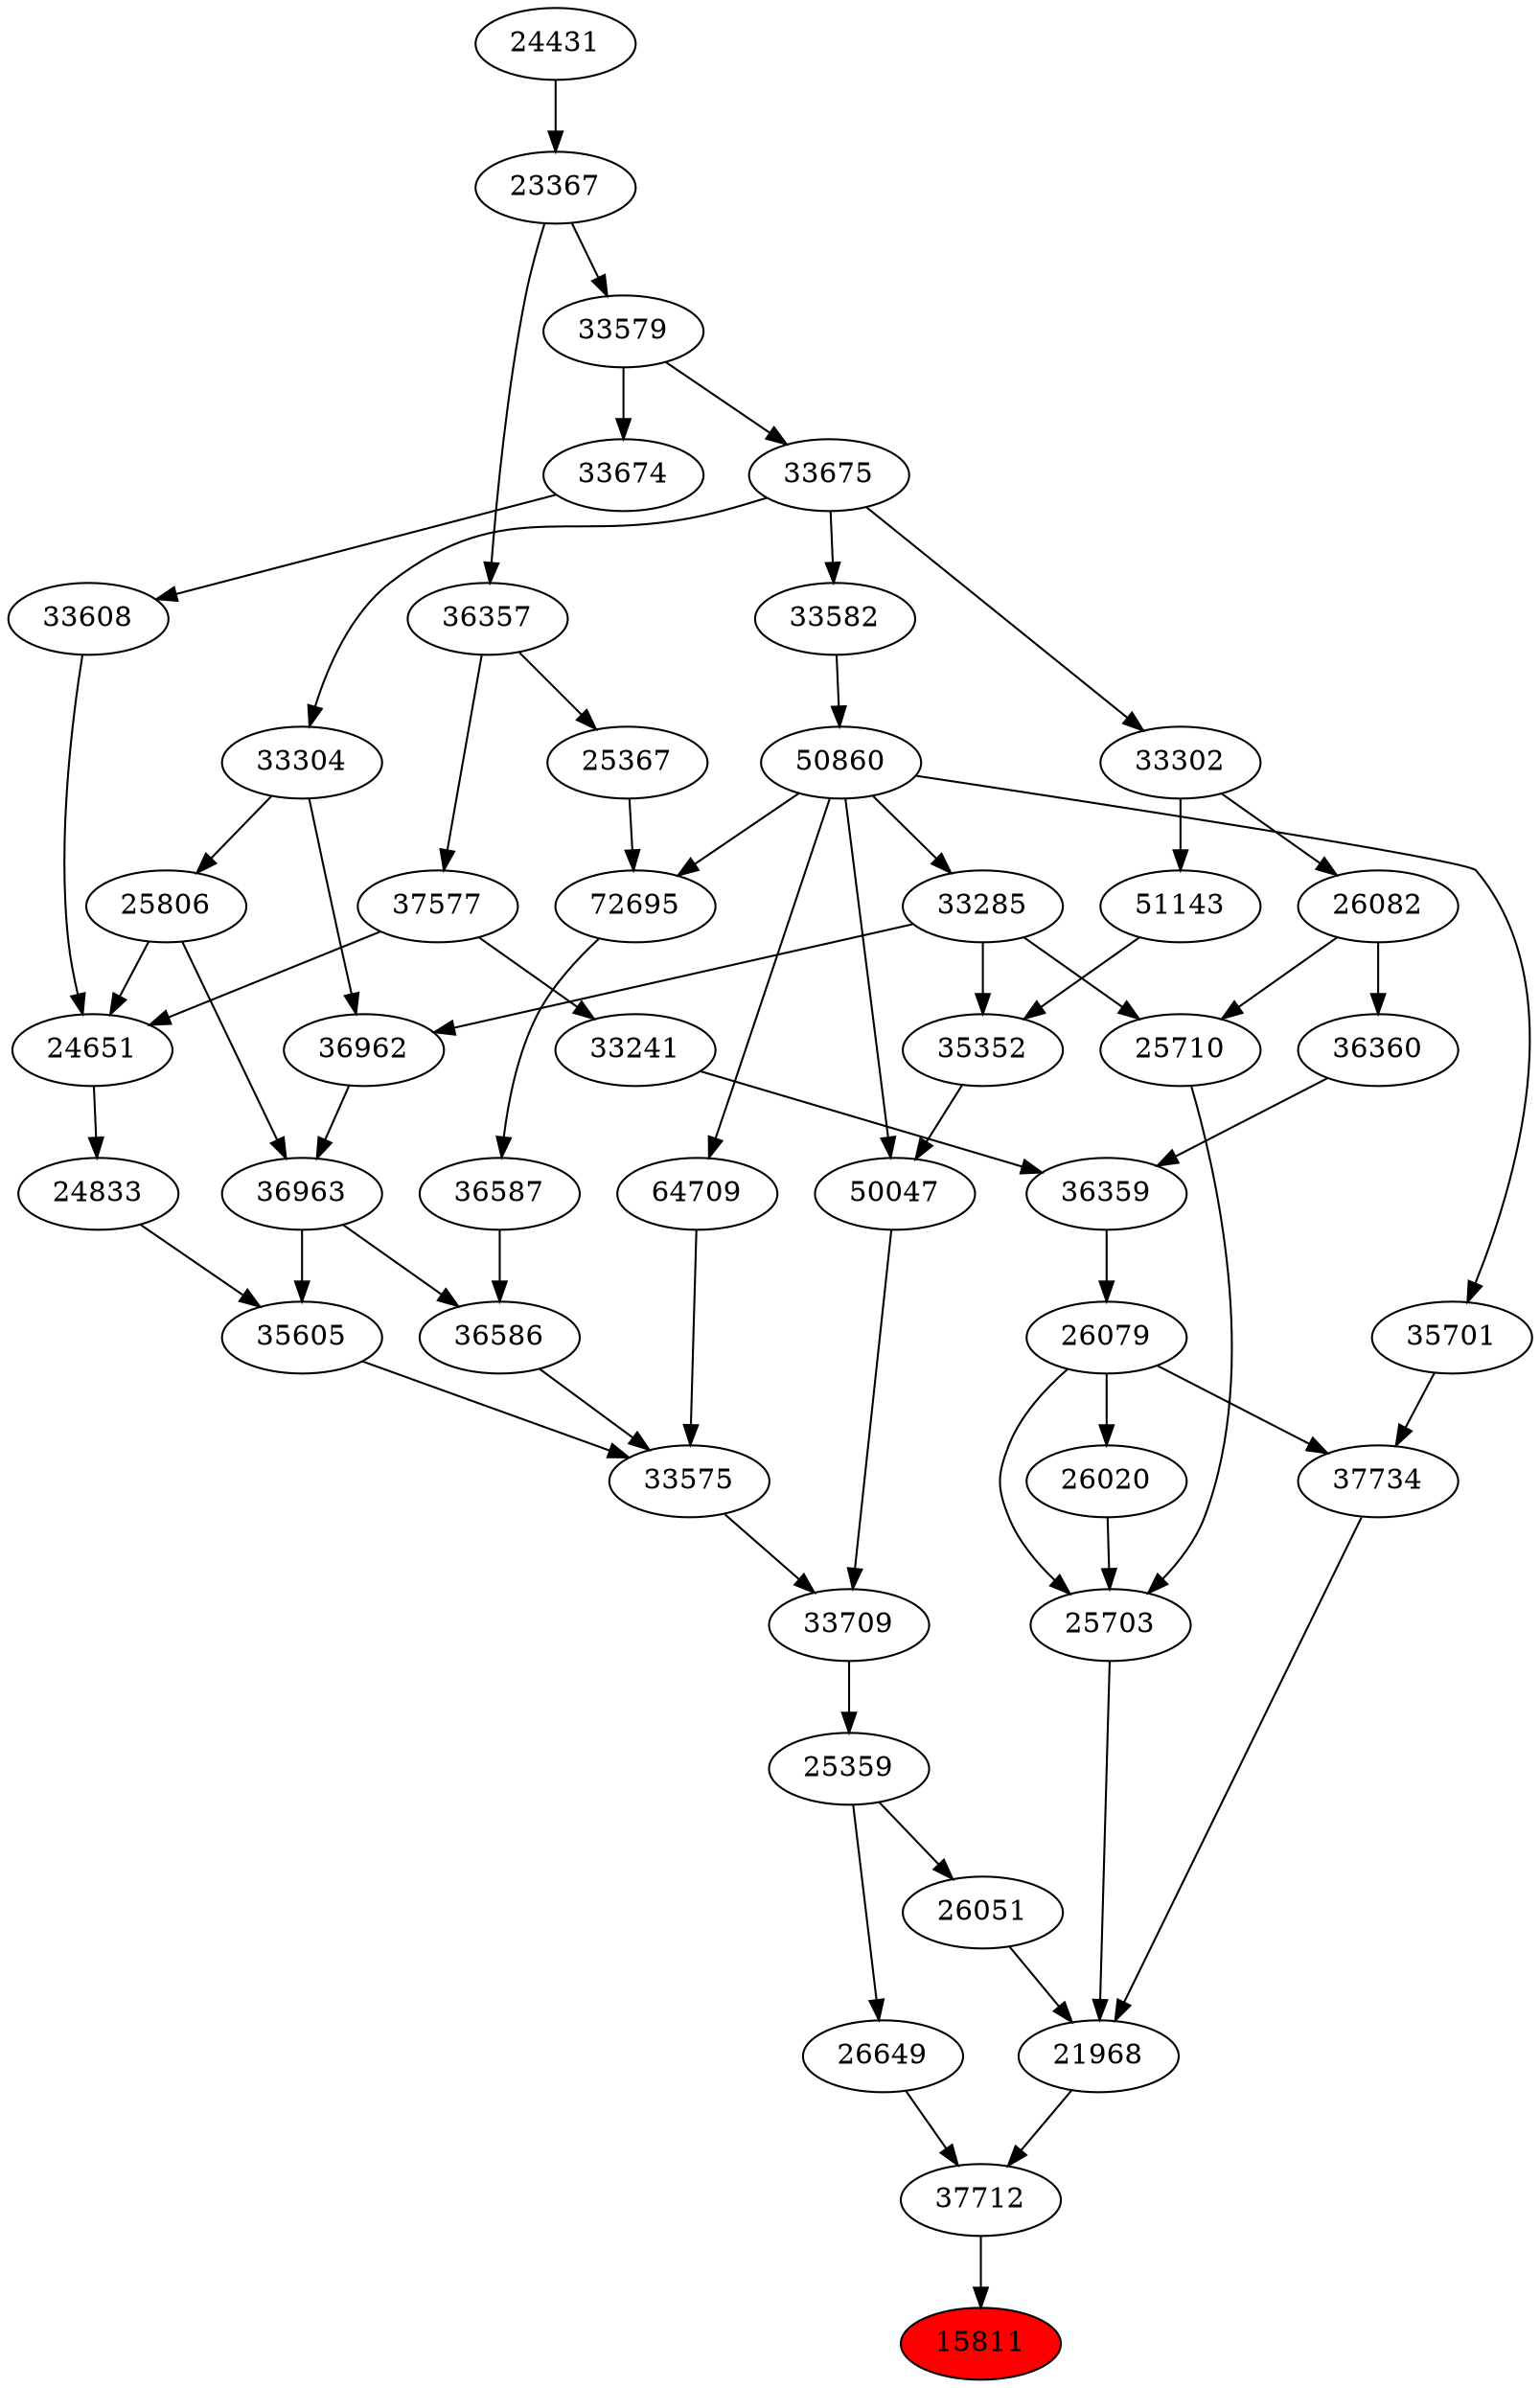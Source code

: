 strict digraph{ 
15811 [label="15811" fillcolor=red style=filled]
37712 -> 15811
37712 [label="37712"]
26649 -> 37712
21968 -> 37712
26649 [label="26649"]
25359 -> 26649
21968 [label="21968"]
26051 -> 21968
37734 -> 21968
25703 -> 21968
25359 [label="25359"]
33709 -> 25359
26051 [label="26051"]
25359 -> 26051
37734 [label="37734"]
26079 -> 37734
35701 -> 37734
25703 [label="25703"]
26020 -> 25703
26079 -> 25703
25710 -> 25703
33709 [label="33709"]
50047 -> 33709
33575 -> 33709
26079 [label="26079"]
36359 -> 26079
35701 [label="35701"]
50860 -> 35701
26020 [label="26020"]
26079 -> 26020
25710 [label="25710"]
26082 -> 25710
33285 -> 25710
50047 [label="50047"]
35352 -> 50047
50860 -> 50047
33575 [label="33575"]
36586 -> 33575
35605 -> 33575
64709 -> 33575
36359 [label="36359"]
33241 -> 36359
36360 -> 36359
50860 [label="50860"]
33582 -> 50860
26082 [label="26082"]
33302 -> 26082
33285 [label="33285"]
50860 -> 33285
35352 [label="35352"]
33285 -> 35352
51143 -> 35352
36586 [label="36586"]
36587 -> 36586
36963 -> 36586
35605 [label="35605"]
24833 -> 35605
36963 -> 35605
64709 [label="64709"]
50860 -> 64709
33241 [label="33241"]
37577 -> 33241
36360 [label="36360"]
26082 -> 36360
33582 [label="33582"]
33675 -> 33582
33302 [label="33302"]
33675 -> 33302
51143 [label="51143"]
33302 -> 51143
36587 [label="36587"]
72695 -> 36587
36963 [label="36963"]
36962 -> 36963
25806 -> 36963
24833 [label="24833"]
24651 -> 24833
37577 [label="37577"]
36357 -> 37577
33675 [label="33675"]
33579 -> 33675
72695 [label="72695"]
50860 -> 72695
25367 -> 72695
36962 [label="36962"]
33285 -> 36962
33304 -> 36962
25806 [label="25806"]
33304 -> 25806
24651 [label="24651"]
25806 -> 24651
33608 -> 24651
37577 -> 24651
36357 [label="36357"]
23367 -> 36357
33579 [label="33579"]
23367 -> 33579
25367 [label="25367"]
36357 -> 25367
33304 [label="33304"]
33675 -> 33304
33608 [label="33608"]
33674 -> 33608
23367 [label="23367"]
24431 -> 23367
33674 [label="33674"]
33579 -> 33674
24431 [label="24431"]
}